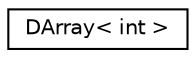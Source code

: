 digraph "Graphical Class Hierarchy"
{
 // LATEX_PDF_SIZE
  edge [fontname="Helvetica",fontsize="10",labelfontname="Helvetica",labelfontsize="10"];
  node [fontname="Helvetica",fontsize="10",shape=record];
  rankdir="LR";
  Node0 [label="DArray\< int \>",height=0.2,width=0.4,color="black", fillcolor="white", style="filled",URL="$classDArray.html",tooltip=" "];
}
